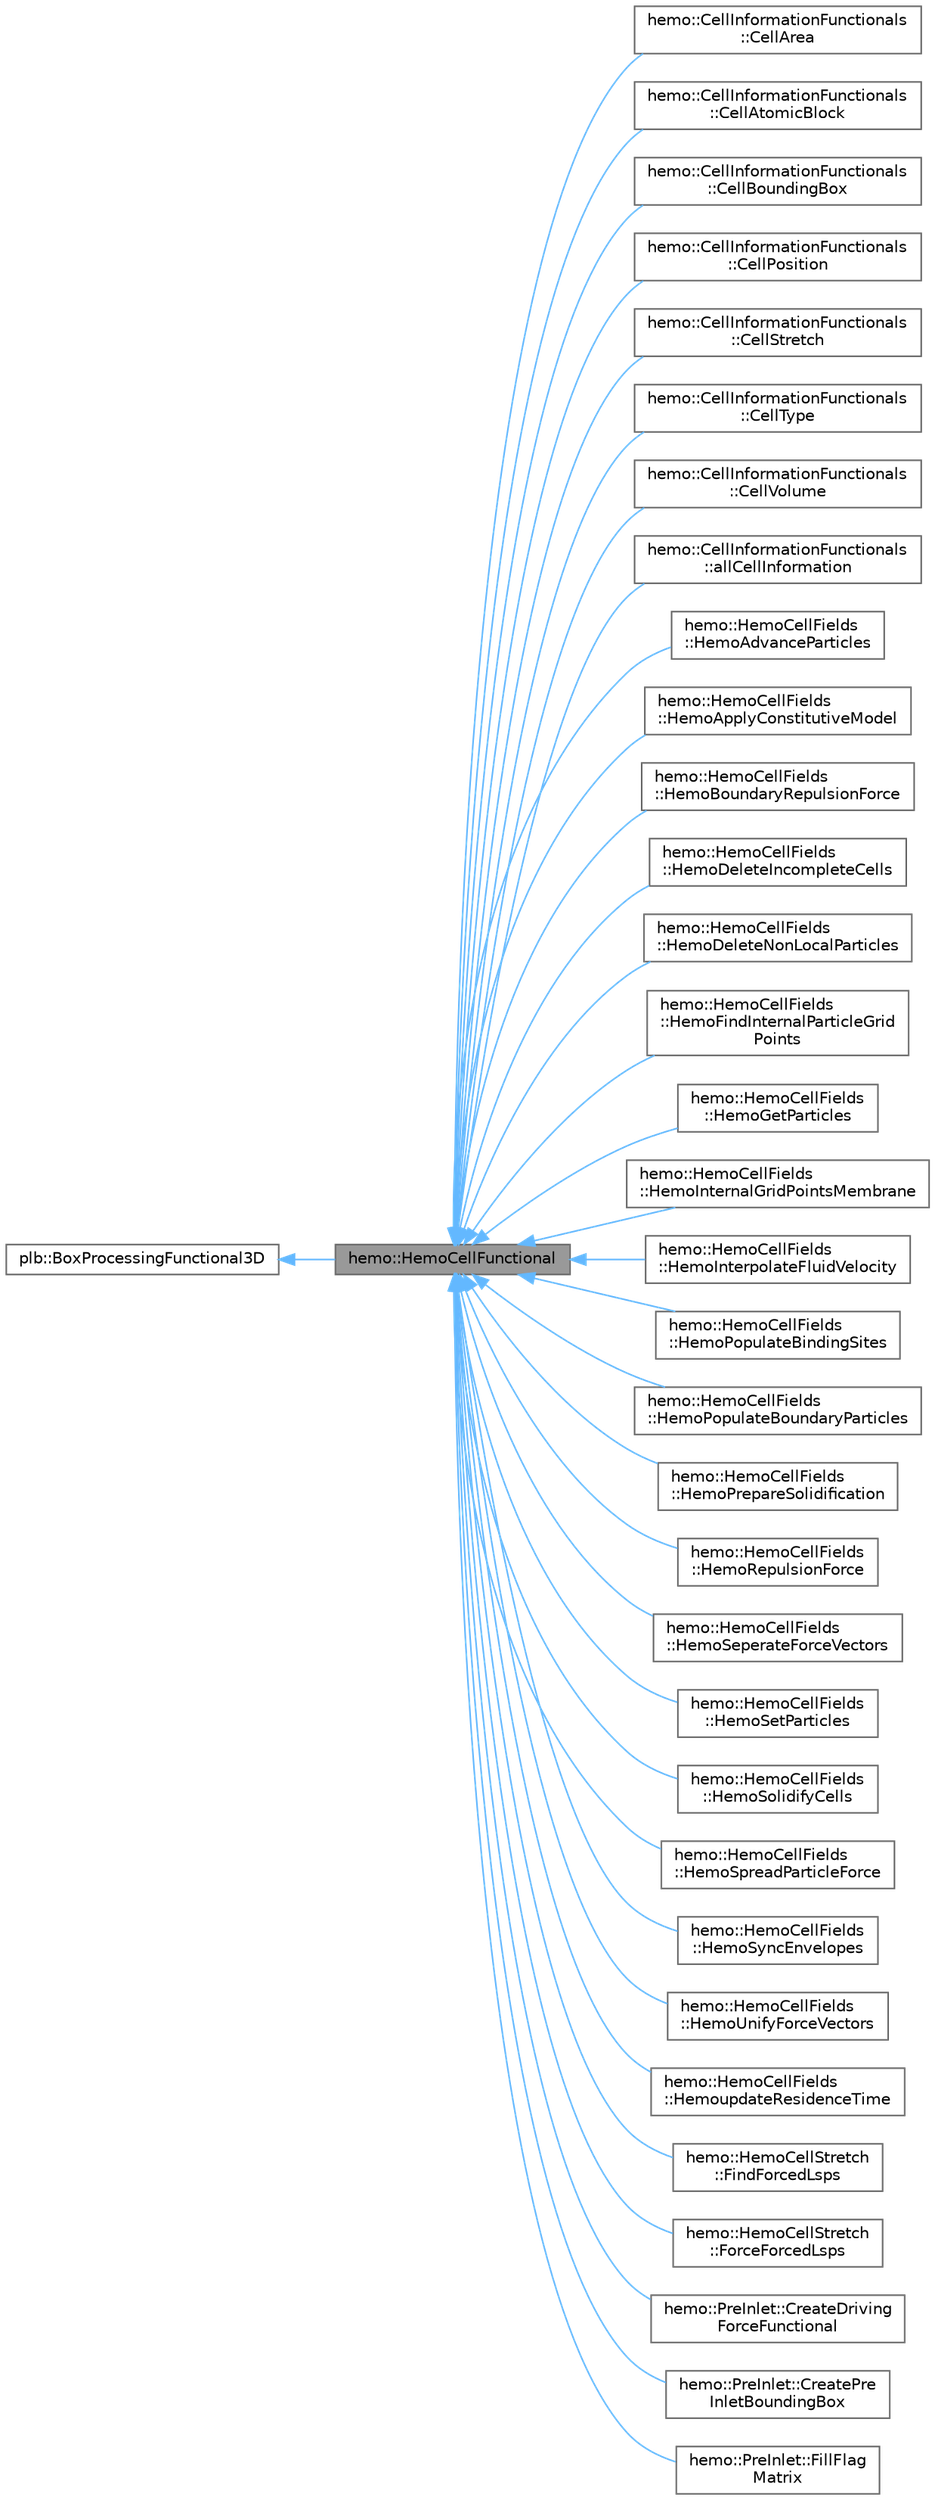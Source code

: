 digraph "hemo::HemoCellFunctional"
{
 // LATEX_PDF_SIZE
  bgcolor="transparent";
  edge [fontname=Helvetica,fontsize=10,labelfontname=Helvetica,labelfontsize=10];
  node [fontname=Helvetica,fontsize=10,shape=box,height=0.2,width=0.4];
  rankdir="LR";
  Node1 [id="Node000001",label="hemo::HemoCellFunctional",height=0.2,width=0.4,color="gray40", fillcolor="grey60", style="filled", fontcolor="black",tooltip=" "];
  Node2 -> Node1 [id="edge1_Node000001_Node000002",dir="back",color="steelblue1",style="solid",tooltip=" "];
  Node2 [id="Node000002",label="plb::BoxProcessingFunctional3D",height=0.2,width=0.4,color="gray40", fillcolor="white", style="filled",tooltip=" "];
  Node1 -> Node3 [id="edge2_Node000001_Node000003",dir="back",color="steelblue1",style="solid",tooltip=" "];
  Node3 [id="Node000003",label="hemo::CellInformationFunctionals\l::CellArea",height=0.2,width=0.4,color="gray40", fillcolor="white", style="filled",URL="$classhemo_1_1CellInformationFunctionals_1_1CellArea.html",tooltip=" "];
  Node1 -> Node4 [id="edge3_Node000001_Node000004",dir="back",color="steelblue1",style="solid",tooltip=" "];
  Node4 [id="Node000004",label="hemo::CellInformationFunctionals\l::CellAtomicBlock",height=0.2,width=0.4,color="gray40", fillcolor="white", style="filled",URL="$classhemo_1_1CellInformationFunctionals_1_1CellAtomicBlock.html",tooltip=" "];
  Node1 -> Node5 [id="edge4_Node000001_Node000005",dir="back",color="steelblue1",style="solid",tooltip=" "];
  Node5 [id="Node000005",label="hemo::CellInformationFunctionals\l::CellBoundingBox",height=0.2,width=0.4,color="gray40", fillcolor="white", style="filled",URL="$classhemo_1_1CellInformationFunctionals_1_1CellBoundingBox.html",tooltip=" "];
  Node1 -> Node6 [id="edge5_Node000001_Node000006",dir="back",color="steelblue1",style="solid",tooltip=" "];
  Node6 [id="Node000006",label="hemo::CellInformationFunctionals\l::CellPosition",height=0.2,width=0.4,color="gray40", fillcolor="white", style="filled",URL="$classhemo_1_1CellInformationFunctionals_1_1CellPosition.html",tooltip=" "];
  Node1 -> Node7 [id="edge6_Node000001_Node000007",dir="back",color="steelblue1",style="solid",tooltip=" "];
  Node7 [id="Node000007",label="hemo::CellInformationFunctionals\l::CellStretch",height=0.2,width=0.4,color="gray40", fillcolor="white", style="filled",URL="$classhemo_1_1CellInformationFunctionals_1_1CellStretch.html",tooltip=" "];
  Node1 -> Node8 [id="edge7_Node000001_Node000008",dir="back",color="steelblue1",style="solid",tooltip=" "];
  Node8 [id="Node000008",label="hemo::CellInformationFunctionals\l::CellType",height=0.2,width=0.4,color="gray40", fillcolor="white", style="filled",URL="$classhemo_1_1CellInformationFunctionals_1_1CellType.html",tooltip=" "];
  Node1 -> Node9 [id="edge8_Node000001_Node000009",dir="back",color="steelblue1",style="solid",tooltip=" "];
  Node9 [id="Node000009",label="hemo::CellInformationFunctionals\l::CellVolume",height=0.2,width=0.4,color="gray40", fillcolor="white", style="filled",URL="$classhemo_1_1CellInformationFunctionals_1_1CellVolume.html",tooltip=" "];
  Node1 -> Node10 [id="edge9_Node000001_Node000010",dir="back",color="steelblue1",style="solid",tooltip=" "];
  Node10 [id="Node000010",label="hemo::CellInformationFunctionals\l::allCellInformation",height=0.2,width=0.4,color="gray40", fillcolor="white", style="filled",URL="$classhemo_1_1CellInformationFunctionals_1_1allCellInformation.html",tooltip=" "];
  Node1 -> Node11 [id="edge10_Node000001_Node000011",dir="back",color="steelblue1",style="solid",tooltip=" "];
  Node11 [id="Node000011",label="hemo::HemoCellFields\l::HemoAdvanceParticles",height=0.2,width=0.4,color="gray40", fillcolor="white", style="filled",URL="$classhemo_1_1HemoCellFields_1_1HemoAdvanceParticles.html",tooltip=" "];
  Node1 -> Node12 [id="edge11_Node000001_Node000012",dir="back",color="steelblue1",style="solid",tooltip=" "];
  Node12 [id="Node000012",label="hemo::HemoCellFields\l::HemoApplyConstitutiveModel",height=0.2,width=0.4,color="gray40", fillcolor="white", style="filled",URL="$classhemo_1_1HemoCellFields_1_1HemoApplyConstitutiveModel.html",tooltip=" "];
  Node1 -> Node13 [id="edge12_Node000001_Node000013",dir="back",color="steelblue1",style="solid",tooltip=" "];
  Node13 [id="Node000013",label="hemo::HemoCellFields\l::HemoBoundaryRepulsionForce",height=0.2,width=0.4,color="gray40", fillcolor="white", style="filled",URL="$classhemo_1_1HemoCellFields_1_1HemoBoundaryRepulsionForce.html",tooltip=" "];
  Node1 -> Node14 [id="edge13_Node000001_Node000014",dir="back",color="steelblue1",style="solid",tooltip=" "];
  Node14 [id="Node000014",label="hemo::HemoCellFields\l::HemoDeleteIncompleteCells",height=0.2,width=0.4,color="gray40", fillcolor="white", style="filled",URL="$classhemo_1_1HemoCellFields_1_1HemoDeleteIncompleteCells.html",tooltip=" "];
  Node1 -> Node15 [id="edge14_Node000001_Node000015",dir="back",color="steelblue1",style="solid",tooltip=" "];
  Node15 [id="Node000015",label="hemo::HemoCellFields\l::HemoDeleteNonLocalParticles",height=0.2,width=0.4,color="gray40", fillcolor="white", style="filled",URL="$classhemo_1_1HemoCellFields_1_1HemoDeleteNonLocalParticles.html",tooltip=" "];
  Node1 -> Node16 [id="edge15_Node000001_Node000016",dir="back",color="steelblue1",style="solid",tooltip=" "];
  Node16 [id="Node000016",label="hemo::HemoCellFields\l::HemoFindInternalParticleGrid\lPoints",height=0.2,width=0.4,color="gray40", fillcolor="white", style="filled",URL="$classhemo_1_1HemoCellFields_1_1HemoFindInternalParticleGridPoints.html",tooltip=" "];
  Node1 -> Node17 [id="edge16_Node000001_Node000017",dir="back",color="steelblue1",style="solid",tooltip=" "];
  Node17 [id="Node000017",label="hemo::HemoCellFields\l::HemoGetParticles",height=0.2,width=0.4,color="gray40", fillcolor="white", style="filled",URL="$classhemo_1_1HemoCellFields_1_1HemoGetParticles.html",tooltip=" "];
  Node1 -> Node18 [id="edge17_Node000001_Node000018",dir="back",color="steelblue1",style="solid",tooltip=" "];
  Node18 [id="Node000018",label="hemo::HemoCellFields\l::HemoInternalGridPointsMembrane",height=0.2,width=0.4,color="gray40", fillcolor="white", style="filled",URL="$classhemo_1_1HemoCellFields_1_1HemoInternalGridPointsMembrane.html",tooltip=" "];
  Node1 -> Node19 [id="edge18_Node000001_Node000019",dir="back",color="steelblue1",style="solid",tooltip=" "];
  Node19 [id="Node000019",label="hemo::HemoCellFields\l::HemoInterpolateFluidVelocity",height=0.2,width=0.4,color="gray40", fillcolor="white", style="filled",URL="$classhemo_1_1HemoCellFields_1_1HemoInterpolateFluidVelocity.html",tooltip=" "];
  Node1 -> Node20 [id="edge19_Node000001_Node000020",dir="back",color="steelblue1",style="solid",tooltip=" "];
  Node20 [id="Node000020",label="hemo::HemoCellFields\l::HemoPopulateBindingSites",height=0.2,width=0.4,color="gray40", fillcolor="white", style="filled",URL="$classhemo_1_1HemoCellFields_1_1HemoPopulateBindingSites.html",tooltip=" "];
  Node1 -> Node21 [id="edge20_Node000001_Node000021",dir="back",color="steelblue1",style="solid",tooltip=" "];
  Node21 [id="Node000021",label="hemo::HemoCellFields\l::HemoPopulateBoundaryParticles",height=0.2,width=0.4,color="gray40", fillcolor="white", style="filled",URL="$classhemo_1_1HemoCellFields_1_1HemoPopulateBoundaryParticles.html",tooltip=" "];
  Node1 -> Node22 [id="edge21_Node000001_Node000022",dir="back",color="steelblue1",style="solid",tooltip=" "];
  Node22 [id="Node000022",label="hemo::HemoCellFields\l::HemoPrepareSolidification",height=0.2,width=0.4,color="gray40", fillcolor="white", style="filled",URL="$classhemo_1_1HemoCellFields_1_1HemoPrepareSolidification.html",tooltip=" "];
  Node1 -> Node23 [id="edge22_Node000001_Node000023",dir="back",color="steelblue1",style="solid",tooltip=" "];
  Node23 [id="Node000023",label="hemo::HemoCellFields\l::HemoRepulsionForce",height=0.2,width=0.4,color="gray40", fillcolor="white", style="filled",URL="$classhemo_1_1HemoCellFields_1_1HemoRepulsionForce.html",tooltip=" "];
  Node1 -> Node24 [id="edge23_Node000001_Node000024",dir="back",color="steelblue1",style="solid",tooltip=" "];
  Node24 [id="Node000024",label="hemo::HemoCellFields\l::HemoSeperateForceVectors",height=0.2,width=0.4,color="gray40", fillcolor="white", style="filled",URL="$classhemo_1_1HemoCellFields_1_1HemoSeperateForceVectors.html",tooltip=" "];
  Node1 -> Node25 [id="edge24_Node000001_Node000025",dir="back",color="steelblue1",style="solid",tooltip=" "];
  Node25 [id="Node000025",label="hemo::HemoCellFields\l::HemoSetParticles",height=0.2,width=0.4,color="gray40", fillcolor="white", style="filled",URL="$classhemo_1_1HemoCellFields_1_1HemoSetParticles.html",tooltip=" "];
  Node1 -> Node26 [id="edge25_Node000001_Node000026",dir="back",color="steelblue1",style="solid",tooltip=" "];
  Node26 [id="Node000026",label="hemo::HemoCellFields\l::HemoSolidifyCells",height=0.2,width=0.4,color="gray40", fillcolor="white", style="filled",URL="$classhemo_1_1HemoCellFields_1_1HemoSolidifyCells.html",tooltip=" "];
  Node1 -> Node27 [id="edge26_Node000001_Node000027",dir="back",color="steelblue1",style="solid",tooltip=" "];
  Node27 [id="Node000027",label="hemo::HemoCellFields\l::HemoSpreadParticleForce",height=0.2,width=0.4,color="gray40", fillcolor="white", style="filled",URL="$classhemo_1_1HemoCellFields_1_1HemoSpreadParticleForce.html",tooltip=" "];
  Node1 -> Node28 [id="edge27_Node000001_Node000028",dir="back",color="steelblue1",style="solid",tooltip=" "];
  Node28 [id="Node000028",label="hemo::HemoCellFields\l::HemoSyncEnvelopes",height=0.2,width=0.4,color="gray40", fillcolor="white", style="filled",URL="$classhemo_1_1HemoCellFields_1_1HemoSyncEnvelopes.html",tooltip=" "];
  Node1 -> Node29 [id="edge28_Node000001_Node000029",dir="back",color="steelblue1",style="solid",tooltip=" "];
  Node29 [id="Node000029",label="hemo::HemoCellFields\l::HemoUnifyForceVectors",height=0.2,width=0.4,color="gray40", fillcolor="white", style="filled",URL="$classhemo_1_1HemoCellFields_1_1HemoUnifyForceVectors.html",tooltip=" "];
  Node1 -> Node30 [id="edge29_Node000001_Node000030",dir="back",color="steelblue1",style="solid",tooltip=" "];
  Node30 [id="Node000030",label="hemo::HemoCellFields\l::HemoupdateResidenceTime",height=0.2,width=0.4,color="gray40", fillcolor="white", style="filled",URL="$classhemo_1_1HemoCellFields_1_1HemoupdateResidenceTime.html",tooltip=" "];
  Node1 -> Node31 [id="edge30_Node000001_Node000031",dir="back",color="steelblue1",style="solid",tooltip=" "];
  Node31 [id="Node000031",label="hemo::HemoCellStretch\l::FindForcedLsps",height=0.2,width=0.4,color="gray40", fillcolor="white", style="filled",URL="$classhemo_1_1HemoCellStretch_1_1FindForcedLsps.html",tooltip=" "];
  Node1 -> Node32 [id="edge31_Node000001_Node000032",dir="back",color="steelblue1",style="solid",tooltip=" "];
  Node32 [id="Node000032",label="hemo::HemoCellStretch\l::ForceForcedLsps",height=0.2,width=0.4,color="gray40", fillcolor="white", style="filled",URL="$classhemo_1_1HemoCellStretch_1_1ForceForcedLsps.html",tooltip=" "];
  Node1 -> Node33 [id="edge32_Node000001_Node000033",dir="back",color="steelblue1",style="solid",tooltip=" "];
  Node33 [id="Node000033",label="hemo::PreInlet::CreateDriving\lForceFunctional",height=0.2,width=0.4,color="gray40", fillcolor="white", style="filled",URL="$classhemo_1_1PreInlet_1_1CreateDrivingForceFunctional.html",tooltip=" "];
  Node1 -> Node34 [id="edge33_Node000001_Node000034",dir="back",color="steelblue1",style="solid",tooltip=" "];
  Node34 [id="Node000034",label="hemo::PreInlet::CreatePre\lInletBoundingBox",height=0.2,width=0.4,color="gray40", fillcolor="white", style="filled",URL="$classhemo_1_1PreInlet_1_1CreatePreInletBoundingBox.html",tooltip=" "];
  Node1 -> Node35 [id="edge34_Node000001_Node000035",dir="back",color="steelblue1",style="solid",tooltip=" "];
  Node35 [id="Node000035",label="hemo::PreInlet::FillFlag\lMatrix",height=0.2,width=0.4,color="gray40", fillcolor="white", style="filled",URL="$classhemo_1_1PreInlet_1_1FillFlagMatrix.html",tooltip=" "];
}

